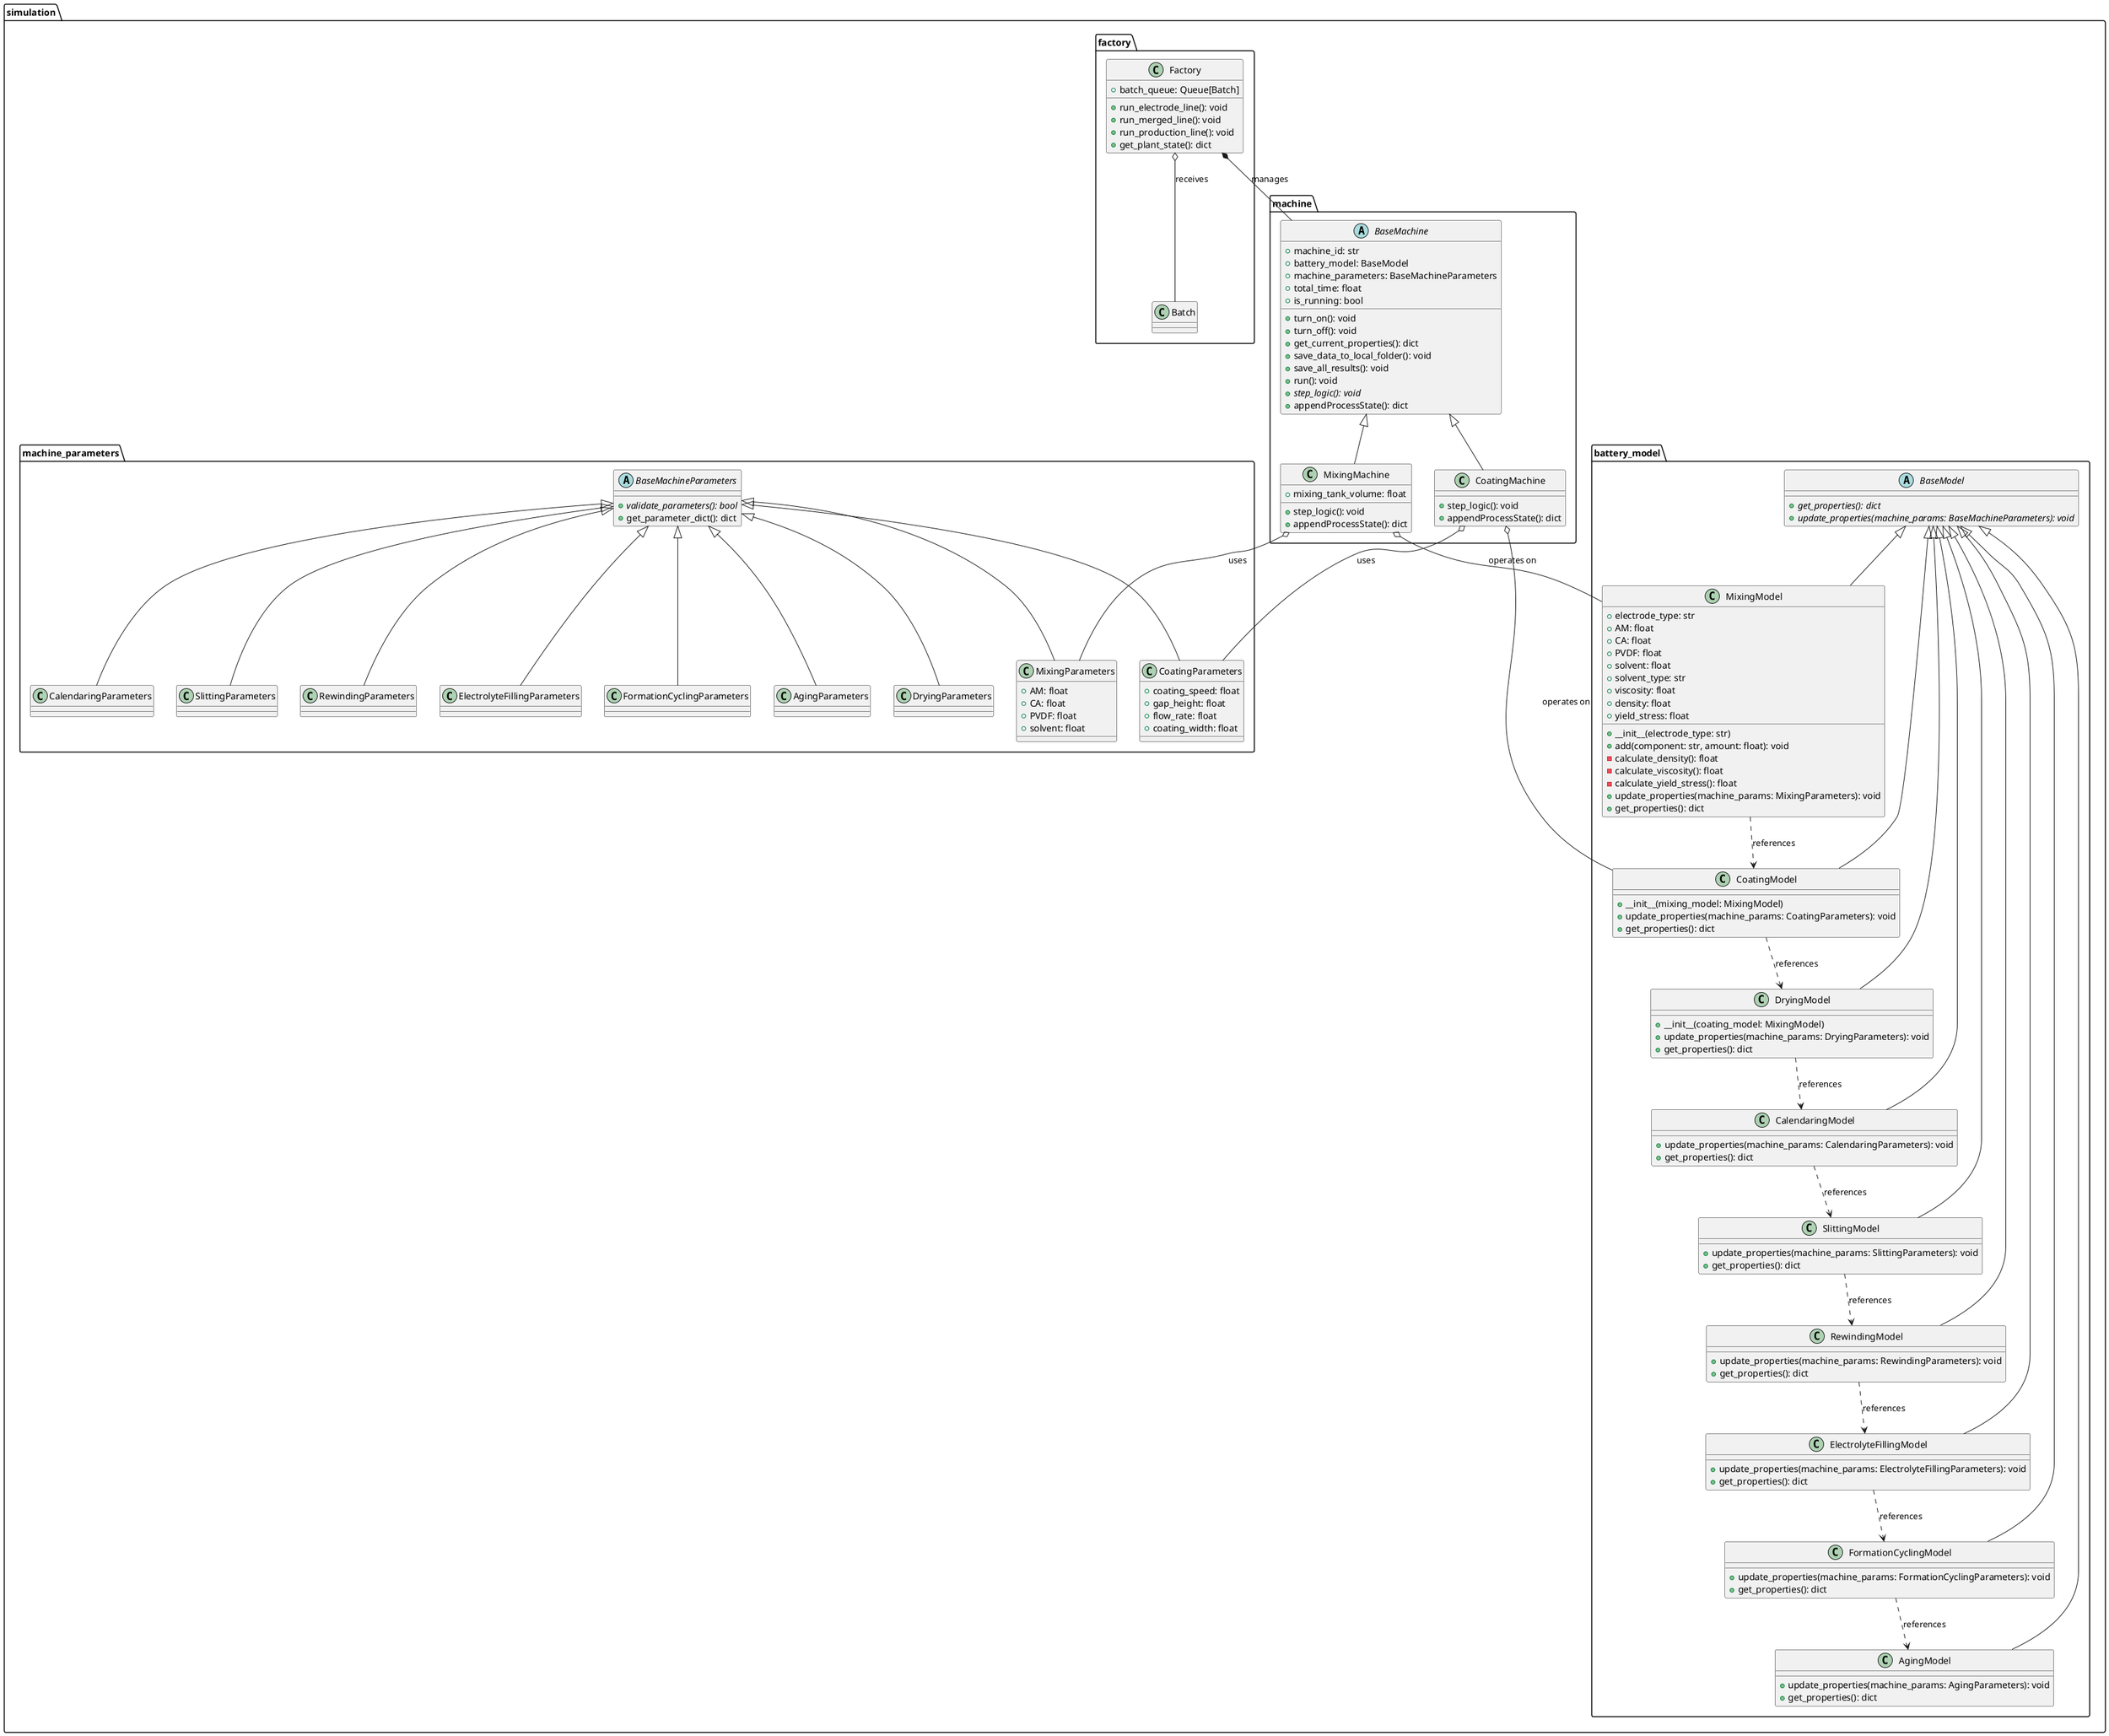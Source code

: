 @startuml
package "simulation" {
    
    package "machine_parameters" {
        abstract class BaseMachineParameters {
            {abstract} +validate_parameters(): bool
            +get_parameter_dict(): dict
        }
        
        class MixingParameters {
            +AM: float
            +CA: float
            +PVDF: float
            +solvent: float
        }
        
        class CoatingParameters {
            +coating_speed: float
            +gap_height: float
            +flow_rate: float
            +coating_width: float
        }
        
        class DryingParameters
        class CalendaringParameters
        class SlittingParameters
        class RewindingParameters
        class ElectrolyteFillingParameters
        class FormationCyclingParameters
        class AgingParameters
    }
    
    package "battery_model" {
        abstract class BaseModel {
            {abstract} +get_properties(): dict
            {abstract} +update_properties(machine_params: BaseMachineParameters): void
        }
        
        class MixingModel {
            +__init__(electrode_type: str)
            +electrode_type: str
            +AM: float
            +CA: float
            +PVDF: float
            +solvent: float
            +solvent_type: str
            +viscosity: float
            +density: float
            +yield_stress: float
            
            +add(component: str, amount: float): void
            -calculate_density(): float
            -calculate_viscosity(): float
            -calculate_yield_stress(): float
            +update_properties(machine_params: MixingParameters): void
            +get_properties(): dict
        }
        
        class CoatingModel {
            +__init__(mixing_model: MixingModel)
            +update_properties(machine_params: CoatingParameters): void
            +get_properties(): dict
        }
        
        class DryingModel {
            +__init__(coating_model: MixingModel)
            +update_properties(machine_params: DryingParameters): void
            +get_properties(): dict
        }
        
        class CalendaringModel {
            +update_properties(machine_params: CalendaringParameters): void
            +get_properties(): dict
        }
        
        class SlittingModel {
            +update_properties(machine_params: SlittingParameters): void
            +get_properties(): dict
        }
        
        class RewindingModel {
            +update_properties(machine_params: RewindingParameters): void
            +get_properties(): dict
        }
        
        class ElectrolyteFillingModel {
            +update_properties(machine_params: ElectrolyteFillingParameters): void
            +get_properties(): dict
        }
        
        class FormationCyclingModel {
            +update_properties(machine_params: FormationCyclingParameters): void
            +get_properties(): dict
        }
        
        class AgingModel {
            +update_properties(machine_params: AgingParameters): void
            +get_properties(): dict
        }
    }
    
    package "machine" {
        abstract class BaseMachine {
            +machine_id: str
            +battery_model: BaseModel
            +machine_parameters: BaseMachineParameters
            +total_time: float
            +is_running: bool
            +turn_on(): void
            +turn_off(): void
            +get_current_properties(): dict
            +save_data_to_local_folder(): void
            +save_all_results(): void
            +run(): void
            {abstract} +step_logic(): void
            +appendProcessState(): dict
        }
        
        class MixingMachine {
            +mixing_tank_volume: float
            +step_logic(): void
            +appendProcessState(): dict
        }
        
        class CoatingMachine {
            +step_logic(): void
            +appendProcessState(): dict
        }
    }
    
    package "factory" {
        class Factory {
            +batch_queue: Queue[Batch]
            +run_electrode_line(): void
            +run_merged_line(): void
            +run_production_line(): void
            +get_plant_state(): dict
        }
        class Batch {
        }
    }
}

' Parameter inheritance relationships
BaseMachineParameters <|-- MixingParameters
BaseMachineParameters <|-- CoatingParameters
BaseMachineParameters <|-- DryingParameters
BaseMachineParameters <|-- CalendaringParameters
BaseMachineParameters <|-- SlittingParameters
BaseMachineParameters <|-- RewindingParameters
BaseMachineParameters <|-- ElectrolyteFillingParameters
BaseMachineParameters <|-- FormationCyclingParameters
BaseMachineParameters <|-- AgingParameters

' Model inheritance relationships
BaseModel <|-- MixingModel
BaseModel <|-- CoatingModel
BaseModel <|-- DryingModel
BaseModel <|-- CalendaringModel
BaseModel <|-- SlittingModel
BaseModel <|-- RewindingModel
BaseModel <|-- ElectrolyteFillingModel
BaseModel <|-- FormationCyclingModel
BaseModel <|-- AgingModel

' Machine inheritance relationships
BaseMachine <|-- MixingMachine
BaseMachine <|-- CoatingMachine

' Simple composition relationships (not decorator pattern)
MixingModel ..> CoatingModel : references
CoatingModel ..> DryingModel : references
DryingModel ..> CalendaringModel : references
CalendaringModel ..> SlittingModel : references
SlittingModel ..> RewindingModel : references
RewindingModel ..> ElectrolyteFillingModel : references
ElectrolyteFillingModel ..> FormationCyclingModel : references
FormationCyclingModel ..> AgingModel : references

' Factory relationships
Factory *-- BaseMachine : manages
Factory o-- Batch: receives

' Machine-Model relationships
MixingMachine o-- MixingModel : operates on
CoatingMachine o-- CoatingModel : operates on

' Machine-Parameter relationships
MixingMachine o-- MixingParameters : uses
CoatingMachine o-- CoatingParameters : uses
@enduml